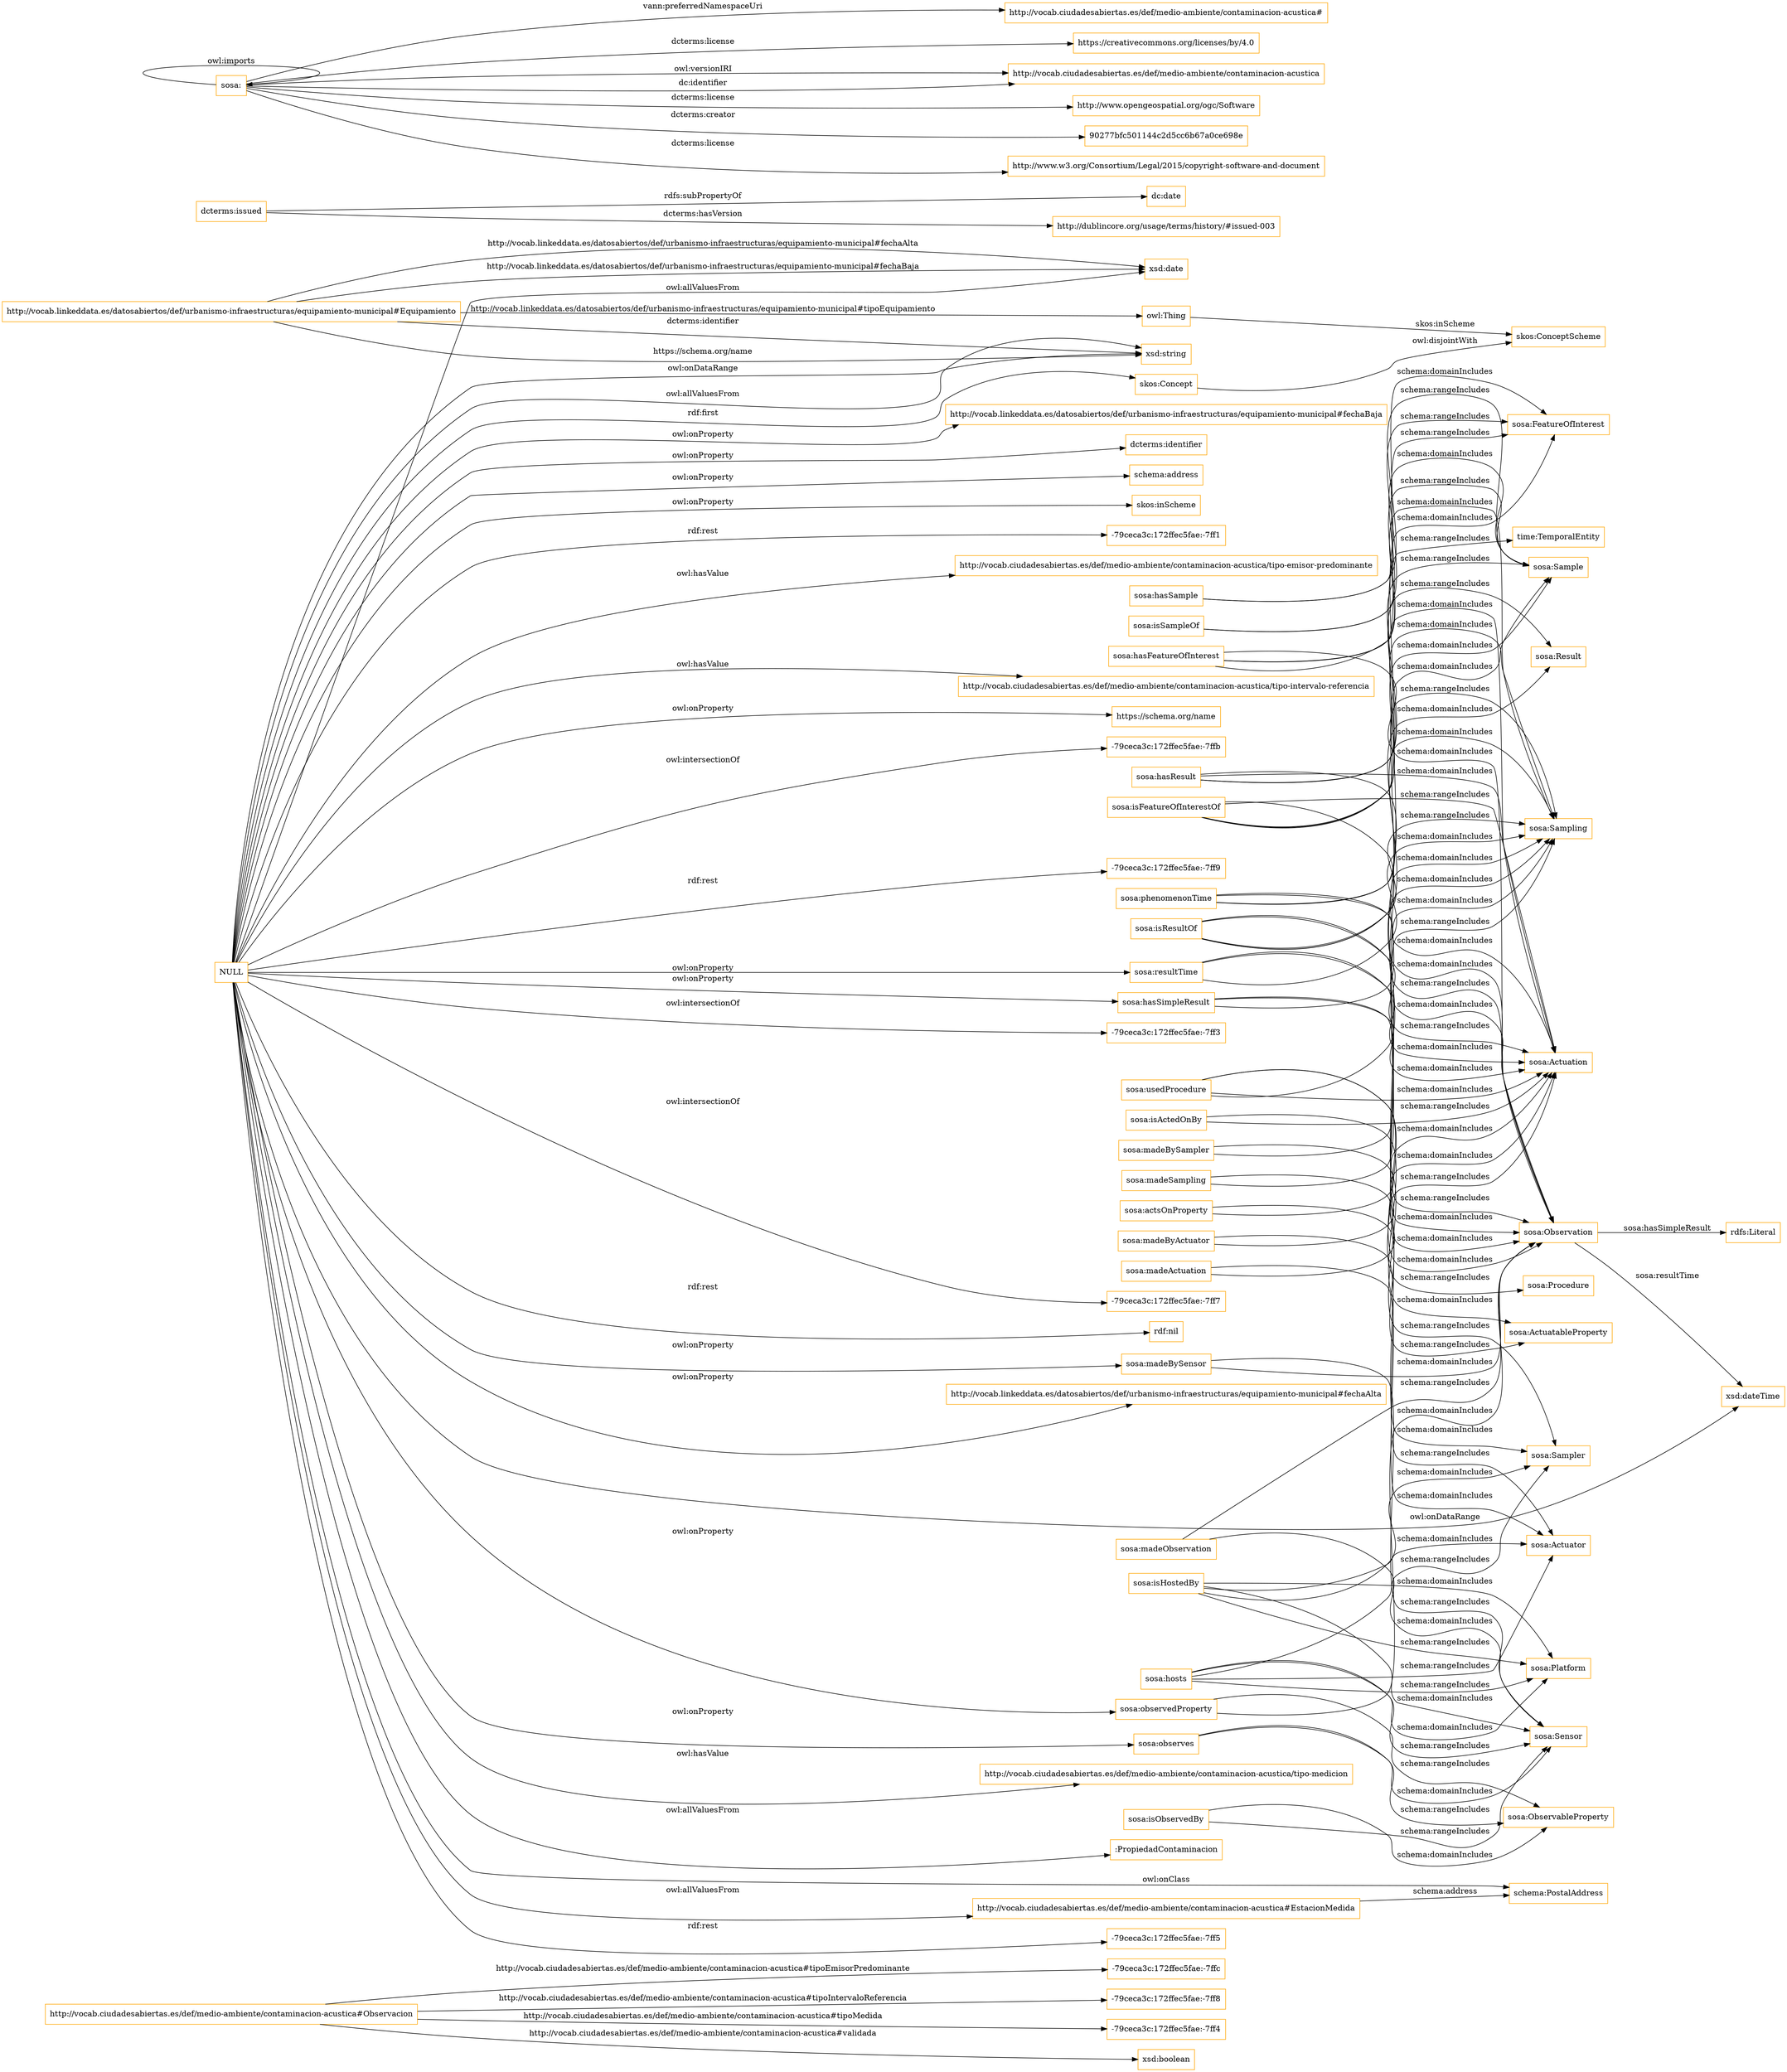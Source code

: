 digraph ar2dtool_diagram { 
rankdir=LR;
size="1501"
node [shape = rectangle, color="orange"]; "-79ceca3c:172ffec5fae:-7ffc" "sosa:ObservableProperty" ":PropiedadContaminacion" "-79ceca3c:172ffec5fae:-7ff8" "schema:PostalAddress" "sosa:Observation" "skos:ConceptScheme" "http://vocab.ciudadesabiertas.es/def/medio-ambiente/contaminacion-acustica#EstacionMedida" "-79ceca3c:172ffec5fae:-7ff4" "sosa:Sensor" "http://vocab.linkeddata.es/datosabiertos/def/urbanismo-infraestructuras/equipamiento-municipal#Equipamiento" "skos:Concept" "http://vocab.ciudadesabiertas.es/def/medio-ambiente/contaminacion-acustica#Observacion" "sosa:FeatureOfInterest" "sosa:Actuation" "sosa:Platform" "sosa:ActuatableProperty" "sosa:Actuator" "sosa:Sample" "time:TemporalEntity" "sosa:Sampling" "sosa:Procedure" "sosa:Result" "sosa:Sampler" ; /*classes style*/
	"sosa:hasSimpleResult" -> "sosa:Observation" [ label = "schema:domainIncludes" ];
	"sosa:hasSimpleResult" -> "sosa:Actuation" [ label = "schema:domainIncludes" ];
	"sosa:hasSimpleResult" -> "sosa:Sampling" [ label = "schema:domainIncludes" ];
	"NULL" -> "xsd:date" [ label = "owl:allValuesFrom" ];
	"NULL" -> "-79ceca3c:172ffec5fae:-7ff1" [ label = "rdf:rest" ];
	"NULL" -> "sosa:hasSimpleResult" [ label = "owl:onProperty" ];
	"NULL" -> "http://vocab.ciudadesabiertas.es/def/medio-ambiente/contaminacion-acustica/tipo-emisor-predominante" [ label = "owl:hasValue" ];
	"NULL" -> "http://vocab.ciudadesabiertas.es/def/medio-ambiente/contaminacion-acustica/tipo-intervalo-referencia" [ label = "owl:hasValue" ];
	"NULL" -> "xsd:dateTime" [ label = "owl:onDataRange" ];
	"NULL" -> ":PropiedadContaminacion" [ label = "owl:allValuesFrom" ];
	"NULL" -> "schema:PostalAddress" [ label = "owl:onClass" ];
	"NULL" -> "https://schema.org/name" [ label = "owl:onProperty" ];
	"NULL" -> "-79ceca3c:172ffec5fae:-7ffb" [ label = "owl:intersectionOf" ];
	"NULL" -> "-79ceca3c:172ffec5fae:-7ff9" [ label = "rdf:rest" ];
	"NULL" -> "http://vocab.ciudadesabiertas.es/def/medio-ambiente/contaminacion-acustica#EstacionMedida" [ label = "owl:allValuesFrom" ];
	"NULL" -> "-79ceca3c:172ffec5fae:-7ff3" [ label = "owl:intersectionOf" ];
	"NULL" -> "skos:Concept" [ label = "rdf:first" ];
	"NULL" -> "-79ceca3c:172ffec5fae:-7ff7" [ label = "owl:intersectionOf" ];
	"NULL" -> "sosa:resultTime" [ label = "owl:onProperty" ];
	"NULL" -> "rdf:nil" [ label = "rdf:rest" ];
	"NULL" -> "xsd:string" [ label = "owl:onDataRange" ];
	"NULL" -> "http://vocab.linkeddata.es/datosabiertos/def/urbanismo-infraestructuras/equipamiento-municipal#fechaAlta" [ label = "owl:onProperty" ];
	"NULL" -> "http://vocab.ciudadesabiertas.es/def/medio-ambiente/contaminacion-acustica/tipo-medicion" [ label = "owl:hasValue" ];
	"NULL" -> "-79ceca3c:172ffec5fae:-7ff5" [ label = "rdf:rest" ];
	"NULL" -> "http://vocab.linkeddata.es/datosabiertos/def/urbanismo-infraestructuras/equipamiento-municipal#fechaBaja" [ label = "owl:onProperty" ];
	"NULL" -> "sosa:observedProperty" [ label = "owl:onProperty" ];
	"NULL" -> "sosa:madeBySensor" [ label = "owl:onProperty" ];
	"NULL" -> "dcterms:identifier" [ label = "owl:onProperty" ];
	"NULL" -> "sosa:observes" [ label = "owl:onProperty" ];
	"NULL" -> "schema:address" [ label = "owl:onProperty" ];
	"NULL" -> "xsd:string" [ label = "owl:allValuesFrom" ];
	"NULL" -> "skos:inScheme" [ label = "owl:onProperty" ];
	"sosa:isSampleOf" -> "sosa:FeatureOfInterest" [ label = "schema:rangeIncludes" ];
	"sosa:isSampleOf" -> "sosa:Sample" [ label = "schema:domainIncludes" ];
	"skos:Concept" -> "skos:ConceptScheme" [ label = "owl:disjointWith" ];
	"sosa:resultTime" -> "sosa:Observation" [ label = "schema:domainIncludes" ];
	"sosa:resultTime" -> "sosa:Actuation" [ label = "schema:domainIncludes" ];
	"sosa:resultTime" -> "sosa:Sampling" [ label = "schema:domainIncludes" ];
	"sosa:madeSampling" -> "sosa:Sampling" [ label = "schema:rangeIncludes" ];
	"sosa:madeSampling" -> "sosa:Sampler" [ label = "schema:domainIncludes" ];
	"sosa:madeActuation" -> "sosa:Actuation" [ label = "schema:rangeIncludes" ];
	"sosa:madeActuation" -> "sosa:Actuator" [ label = "schema:domainIncludes" ];
	"dcterms:issued" -> "dc:date" [ label = "rdfs:subPropertyOf" ];
	"dcterms:issued" -> "http://dublincore.org/usage/terms/history/#issued-003" [ label = "dcterms:hasVersion" ];
	"sosa:madeObservation" -> "sosa:Observation" [ label = "schema:rangeIncludes" ];
	"sosa:madeObservation" -> "sosa:Sensor" [ label = "schema:domainIncludes" ];
	"sosa:madeBySensor" -> "sosa:Sensor" [ label = "schema:rangeIncludes" ];
	"sosa:madeBySensor" -> "sosa:Observation" [ label = "schema:domainIncludes" ];
	"sosa:hasSample" -> "sosa:Sample" [ label = "schema:rangeIncludes" ];
	"sosa:hasSample" -> "sosa:FeatureOfInterest" [ label = "schema:domainIncludes" ];
	"sosa:hasResult" -> "sosa:Sampling" [ label = "schema:domainIncludes" ];
	"sosa:hasResult" -> "sosa:Actuation" [ label = "schema:domainIncludes" ];
	"sosa:hasResult" -> "sosa:Observation" [ label = "schema:domainIncludes" ];
	"sosa:hasResult" -> "sosa:Result" [ label = "schema:rangeIncludes" ];
	"sosa:hasResult" -> "sosa:Sample" [ label = "schema:rangeIncludes" ];
	"sosa:phenomenonTime" -> "time:TemporalEntity" [ label = "schema:rangeIncludes" ];
	"sosa:phenomenonTime" -> "sosa:Sampling" [ label = "schema:domainIncludes" ];
	"sosa:phenomenonTime" -> "sosa:Observation" [ label = "schema:domainIncludes" ];
	"sosa:phenomenonTime" -> "sosa:Actuation" [ label = "schema:domainIncludes" ];
	"sosa:observedProperty" -> "sosa:ObservableProperty" [ label = "schema:rangeIncludes" ];
	"sosa:observedProperty" -> "sosa:Observation" [ label = "schema:domainIncludes" ];
	"sosa:" -> "http://vocab.ciudadesabiertas.es/def/medio-ambiente/contaminacion-acustica#" [ label = "vann:preferredNamespaceUri" ];
	"sosa:" -> "https://creativecommons.org/licenses/by/4.0" [ label = "dcterms:license" ];
	"sosa:" -> "http://vocab.ciudadesabiertas.es/def/medio-ambiente/contaminacion-acustica" [ label = "owl:versionIRI" ];
	"sosa:" -> "sosa:" [ label = "owl:imports" ];
	"sosa:" -> "http://vocab.ciudadesabiertas.es/def/medio-ambiente/contaminacion-acustica" [ label = "dc:identifier" ];
	"sosa:" -> "http://www.opengeospatial.org/ogc/Software" [ label = "dcterms:license" ];
	"sosa:" -> "90277bfc501144c2d5cc6b67a0ce698e" [ label = "dcterms:creator" ];
	"sosa:" -> "http://www.w3.org/Consortium/Legal/2015/copyright-software-and-document" [ label = "dcterms:license" ];
	"sosa:isHostedBy" -> "sosa:Platform" [ label = "schema:rangeIncludes" ];
	"sosa:isHostedBy" -> "sosa:Platform" [ label = "schema:domainIncludes" ];
	"sosa:isHostedBy" -> "sosa:Sampler" [ label = "schema:domainIncludes" ];
	"sosa:isHostedBy" -> "sosa:Sensor" [ label = "schema:domainIncludes" ];
	"sosa:isHostedBy" -> "sosa:Actuator" [ label = "schema:domainIncludes" ];
	"sosa:isFeatureOfInterestOf" -> "sosa:FeatureOfInterest" [ label = "schema:domainIncludes" ];
	"sosa:isFeatureOfInterestOf" -> "sosa:Actuation" [ label = "schema:rangeIncludes" ];
	"sosa:isFeatureOfInterestOf" -> "sosa:Sampling" [ label = "schema:rangeIncludes" ];
	"sosa:isFeatureOfInterestOf" -> "sosa:Observation" [ label = "schema:rangeIncludes" ];
	"sosa:isFeatureOfInterestOf" -> "sosa:Sample" [ label = "schema:domainIncludes" ];
	"sosa:isResultOf" -> "sosa:Sample" [ label = "schema:domainIncludes" ];
	"sosa:isResultOf" -> "sosa:Actuation" [ label = "schema:rangeIncludes" ];
	"sosa:isResultOf" -> "sosa:Observation" [ label = "schema:rangeIncludes" ];
	"sosa:isResultOf" -> "sosa:Sampling" [ label = "schema:rangeIncludes" ];
	"sosa:isResultOf" -> "sosa:Result" [ label = "schema:domainIncludes" ];
	"sosa:isObservedBy" -> "sosa:Sensor" [ label = "schema:rangeIncludes" ];
	"sosa:isObservedBy" -> "sosa:ObservableProperty" [ label = "schema:domainIncludes" ];
	"sosa:hasFeatureOfInterest" -> "sosa:Observation" [ label = "schema:domainIncludes" ];
	"sosa:hasFeatureOfInterest" -> "sosa:FeatureOfInterest" [ label = "schema:rangeIncludes" ];
	"sosa:hasFeatureOfInterest" -> "sosa:Sampling" [ label = "schema:domainIncludes" ];
	"sosa:hasFeatureOfInterest" -> "sosa:Actuation" [ label = "schema:domainIncludes" ];
	"sosa:hasFeatureOfInterest" -> "sosa:Sample" [ label = "schema:rangeIncludes" ];
	"sosa:isActedOnBy" -> "sosa:Actuation" [ label = "schema:rangeIncludes" ];
	"sosa:isActedOnBy" -> "sosa:ActuatableProperty" [ label = "schema:domainIncludes" ];
	"sosa:hosts" -> "sosa:Platform" [ label = "schema:rangeIncludes" ];
	"sosa:hosts" -> "sosa:Actuator" [ label = "schema:rangeIncludes" ];
	"sosa:hosts" -> "sosa:Sampler" [ label = "schema:rangeIncludes" ];
	"sosa:hosts" -> "sosa:Sensor" [ label = "schema:rangeIncludes" ];
	"sosa:hosts" -> "sosa:Platform" [ label = "schema:domainIncludes" ];
	"sosa:actsOnProperty" -> "sosa:ActuatableProperty" [ label = "schema:rangeIncludes" ];
	"sosa:actsOnProperty" -> "sosa:Actuation" [ label = "schema:domainIncludes" ];
	"sosa:observes" -> "sosa:ObservableProperty" [ label = "schema:rangeIncludes" ];
	"sosa:observes" -> "sosa:Sensor" [ label = "schema:domainIncludes" ];
	"sosa:madeBySampler" -> "sosa:Sampler" [ label = "schema:rangeIncludes" ];
	"sosa:madeBySampler" -> "sosa:Sampling" [ label = "schema:domainIncludes" ];
	"sosa:madeByActuator" -> "sosa:Actuator" [ label = "schema:rangeIncludes" ];
	"sosa:madeByActuator" -> "sosa:Actuation" [ label = "schema:domainIncludes" ];
	"sosa:usedProcedure" -> "sosa:Procedure" [ label = "schema:rangeIncludes" ];
	"sosa:usedProcedure" -> "sosa:Sampling" [ label = "schema:domainIncludes" ];
	"sosa:usedProcedure" -> "sosa:Observation" [ label = "schema:domainIncludes" ];
	"sosa:usedProcedure" -> "sosa:Actuation" [ label = "schema:domainIncludes" ];
	"http://vocab.linkeddata.es/datosabiertos/def/urbanismo-infraestructuras/equipamiento-municipal#Equipamiento" -> "owl:Thing" [ label = "http://vocab.linkeddata.es/datosabiertos/def/urbanismo-infraestructuras/equipamiento-municipal#tipoEquipamiento" ];
	"sosa:Observation" -> "rdfs:Literal" [ label = "sosa:hasSimpleResult" ];
	"http://vocab.ciudadesabiertas.es/def/medio-ambiente/contaminacion-acustica#Observacion" -> "xsd:boolean" [ label = "http://vocab.ciudadesabiertas.es/def/medio-ambiente/contaminacion-acustica#validada" ];
	"http://vocab.linkeddata.es/datosabiertos/def/urbanismo-infraestructuras/equipamiento-municipal#Equipamiento" -> "xsd:string" [ label = "dcterms:identifier" ];
	"http://vocab.ciudadesabiertas.es/def/medio-ambiente/contaminacion-acustica#Observacion" -> "-79ceca3c:172ffec5fae:-7ff8" [ label = "http://vocab.ciudadesabiertas.es/def/medio-ambiente/contaminacion-acustica#tipoIntervaloReferencia" ];
	"sosa:Observation" -> "xsd:dateTime" [ label = "sosa:resultTime" ];
	"owl:Thing" -> "skos:ConceptScheme" [ label = "skos:inScheme" ];
	"http://vocab.ciudadesabiertas.es/def/medio-ambiente/contaminacion-acustica#Observacion" -> "-79ceca3c:172ffec5fae:-7ff4" [ label = "http://vocab.ciudadesabiertas.es/def/medio-ambiente/contaminacion-acustica#tipoMedida" ];
	"http://vocab.linkeddata.es/datosabiertos/def/urbanismo-infraestructuras/equipamiento-municipal#Equipamiento" -> "xsd:string" [ label = "https://schema.org/name" ];
	"http://vocab.linkeddata.es/datosabiertos/def/urbanismo-infraestructuras/equipamiento-municipal#Equipamiento" -> "xsd:date" [ label = "http://vocab.linkeddata.es/datosabiertos/def/urbanismo-infraestructuras/equipamiento-municipal#fechaBaja" ];
	"http://vocab.ciudadesabiertas.es/def/medio-ambiente/contaminacion-acustica#EstacionMedida" -> "schema:PostalAddress" [ label = "schema:address" ];
	"http://vocab.ciudadesabiertas.es/def/medio-ambiente/contaminacion-acustica#Observacion" -> "-79ceca3c:172ffec5fae:-7ffc" [ label = "http://vocab.ciudadesabiertas.es/def/medio-ambiente/contaminacion-acustica#tipoEmisorPredominante" ];
	"http://vocab.linkeddata.es/datosabiertos/def/urbanismo-infraestructuras/equipamiento-municipal#Equipamiento" -> "xsd:date" [ label = "http://vocab.linkeddata.es/datosabiertos/def/urbanismo-infraestructuras/equipamiento-municipal#fechaAlta" ];

}
